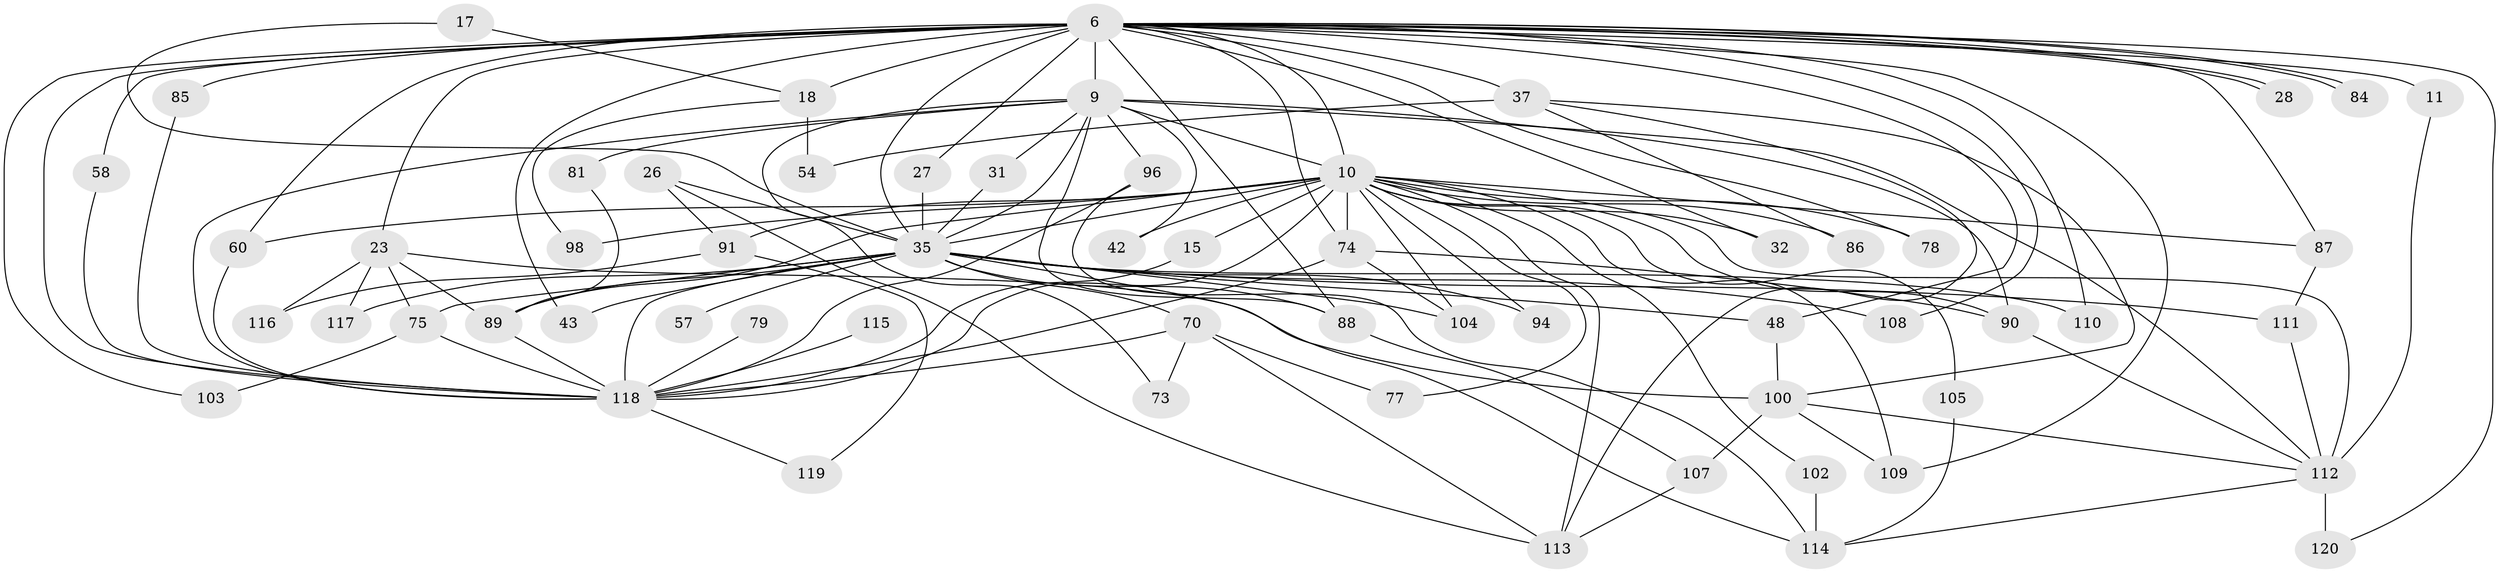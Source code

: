 // original degree distribution, {24: 0.008333333333333333, 29: 0.008333333333333333, 26: 0.008333333333333333, 16: 0.008333333333333333, 18: 0.008333333333333333, 30: 0.008333333333333333, 20: 0.008333333333333333, 17: 0.008333333333333333, 14: 0.008333333333333333, 23: 0.008333333333333333, 3: 0.24166666666666667, 5: 0.06666666666666667, 4: 0.10833333333333334, 2: 0.475, 6: 0.016666666666666666, 8: 0.008333333333333333}
// Generated by graph-tools (version 1.1) at 2025/46/03/09/25 04:46:41]
// undirected, 60 vertices, 130 edges
graph export_dot {
graph [start="1"]
  node [color=gray90,style=filled];
  6 [super="+2"];
  9 [super="+4"];
  10 [super="+3"];
  11;
  15;
  17;
  18 [super="+16"];
  23;
  26;
  27;
  28;
  31;
  32;
  35 [super="+34+7"];
  37 [super="+21"];
  42 [super="+33"];
  43;
  48 [super="+24"];
  54;
  57;
  58;
  60 [super="+53+59"];
  70 [super="+12+40"];
  73;
  74 [super="+50+71"];
  75 [super="+36"];
  77;
  78 [super="+67"];
  79;
  81;
  84;
  85;
  86;
  87 [super="+22"];
  88 [super="+80"];
  89 [super="+45+47"];
  90 [super="+30+66"];
  91 [super="+61"];
  94;
  96 [super="+82"];
  98 [super="+39+65"];
  100 [super="+76+55"];
  102;
  103 [super="+68"];
  104 [super="+97+56"];
  105;
  107 [super="+95"];
  108 [super="+101"];
  109 [super="+99"];
  110;
  111 [super="+106"];
  112 [super="+83+92"];
  113 [super="+44+62+72"];
  114 [super="+93"];
  115;
  116;
  117;
  118 [super="+64+8+52"];
  119;
  120 [super="+69"];
  6 -- 9 [weight=4];
  6 -- 10 [weight=4];
  6 -- 11 [weight=2];
  6 -- 23 [weight=2];
  6 -- 28;
  6 -- 28;
  6 -- 32;
  6 -- 43;
  6 -- 84;
  6 -- 84;
  6 -- 87 [weight=2];
  6 -- 108 [weight=2];
  6 -- 110;
  6 -- 18 [weight=2];
  6 -- 85;
  6 -- 27;
  6 -- 37 [weight=3];
  6 -- 109;
  6 -- 48 [weight=2];
  6 -- 58;
  6 -- 35 [weight=5];
  6 -- 88;
  6 -- 118 [weight=6];
  6 -- 60 [weight=3];
  6 -- 78;
  6 -- 103;
  6 -- 74;
  6 -- 120;
  9 -- 10 [weight=4];
  9 -- 81;
  9 -- 73;
  9 -- 88 [weight=2];
  9 -- 31;
  9 -- 96 [weight=2];
  9 -- 42 [weight=2];
  9 -- 90;
  9 -- 35 [weight=4];
  9 -- 118 [weight=5];
  9 -- 112;
  10 -- 15;
  10 -- 78;
  10 -- 91 [weight=2];
  10 -- 98 [weight=3];
  10 -- 102;
  10 -- 42;
  10 -- 77;
  10 -- 86;
  10 -- 87;
  10 -- 90 [weight=4];
  10 -- 94;
  10 -- 32;
  10 -- 105;
  10 -- 35 [weight=5];
  10 -- 89;
  10 -- 118 [weight=4];
  10 -- 60;
  10 -- 113 [weight=2];
  10 -- 74;
  10 -- 112 [weight=3];
  10 -- 104;
  10 -- 109;
  11 -- 112;
  15 -- 118;
  17 -- 18;
  17 -- 35;
  18 -- 54;
  18 -- 98;
  23 -- 116;
  23 -- 117;
  23 -- 75;
  23 -- 89 [weight=2];
  23 -- 100;
  26 -- 91;
  26 -- 35 [weight=2];
  26 -- 113;
  27 -- 35;
  31 -- 35;
  35 -- 75 [weight=2];
  35 -- 94;
  35 -- 104 [weight=3];
  35 -- 43;
  35 -- 108;
  35 -- 110;
  35 -- 48;
  35 -- 117;
  35 -- 57 [weight=2];
  35 -- 70 [weight=2];
  35 -- 89;
  35 -- 88;
  35 -- 118 [weight=5];
  35 -- 111;
  35 -- 114;
  37 -- 54;
  37 -- 100;
  37 -- 86;
  37 -- 113;
  48 -- 100;
  58 -- 118;
  60 -- 118;
  70 -- 73;
  70 -- 77;
  70 -- 118 [weight=3];
  70 -- 113;
  74 -- 90;
  74 -- 104;
  74 -- 118;
  75 -- 103;
  75 -- 118;
  79 -- 118;
  81 -- 89;
  85 -- 118;
  87 -- 111;
  88 -- 107;
  89 -- 118;
  90 -- 112;
  91 -- 116;
  91 -- 119;
  96 -- 114;
  96 -- 118;
  100 -- 112;
  100 -- 107;
  100 -- 109;
  102 -- 114;
  105 -- 114;
  107 -- 113;
  111 -- 112;
  112 -- 120 [weight=2];
  112 -- 114;
  115 -- 118;
  118 -- 119;
}
